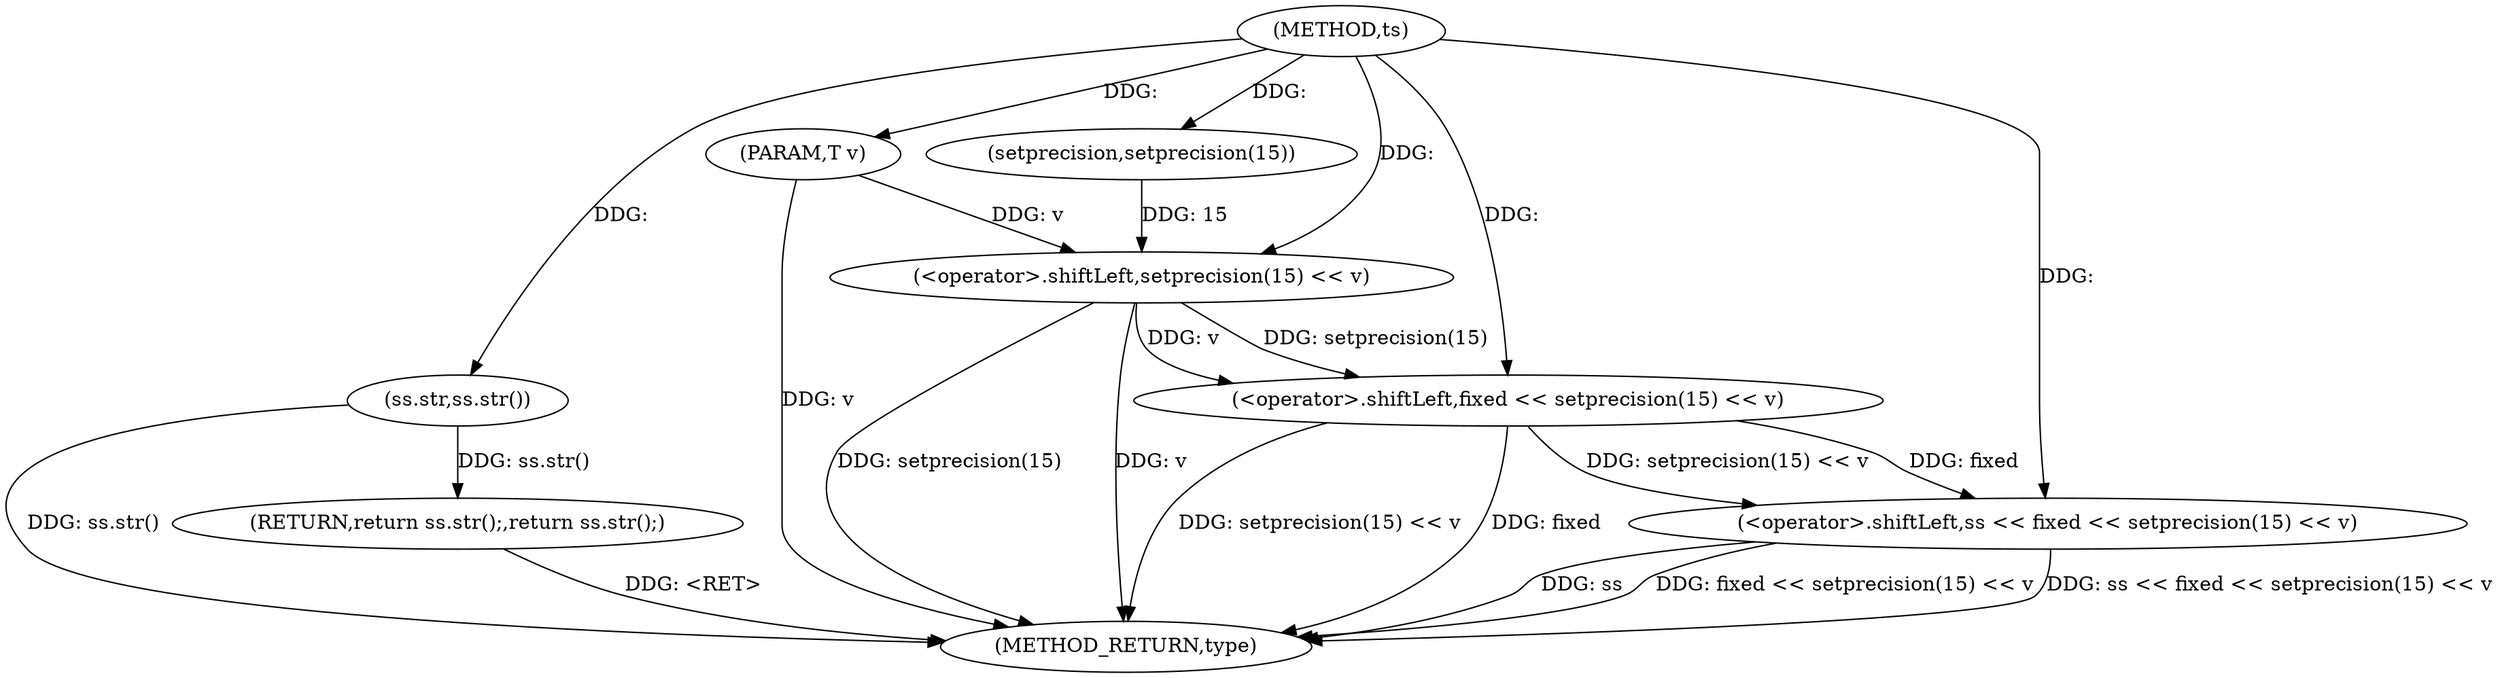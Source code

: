 digraph "ts" {  
"1000487" [label = "(METHOD,ts)" ]
"1000501" [label = "(METHOD_RETURN,type)" ]
"1000488" [label = "(PARAM,T v)" ]
"1000491" [label = "(<operator>.shiftLeft,ss << fixed << setprecision(15) << v)" ]
"1000499" [label = "(RETURN,return ss.str();,return ss.str();)" ]
"1000500" [label = "(ss.str,ss.str())" ]
"1000493" [label = "(<operator>.shiftLeft,fixed << setprecision(15) << v)" ]
"1000495" [label = "(<operator>.shiftLeft,setprecision(15) << v)" ]
"1000496" [label = "(setprecision,setprecision(15))" ]
  "1000499" -> "1000501"  [ label = "DDG: <RET>"] 
  "1000488" -> "1000501"  [ label = "DDG: v"] 
  "1000491" -> "1000501"  [ label = "DDG: ss"] 
  "1000495" -> "1000501"  [ label = "DDG: setprecision(15)"] 
  "1000495" -> "1000501"  [ label = "DDG: v"] 
  "1000493" -> "1000501"  [ label = "DDG: setprecision(15) << v"] 
  "1000491" -> "1000501"  [ label = "DDG: fixed << setprecision(15) << v"] 
  "1000491" -> "1000501"  [ label = "DDG: ss << fixed << setprecision(15) << v"] 
  "1000500" -> "1000501"  [ label = "DDG: ss.str()"] 
  "1000493" -> "1000501"  [ label = "DDG: fixed"] 
  "1000487" -> "1000488"  [ label = "DDG: "] 
  "1000500" -> "1000499"  [ label = "DDG: ss.str()"] 
  "1000487" -> "1000491"  [ label = "DDG: "] 
  "1000493" -> "1000491"  [ label = "DDG: setprecision(15) << v"] 
  "1000493" -> "1000491"  [ label = "DDG: fixed"] 
  "1000487" -> "1000500"  [ label = "DDG: "] 
  "1000487" -> "1000493"  [ label = "DDG: "] 
  "1000495" -> "1000493"  [ label = "DDG: setprecision(15)"] 
  "1000495" -> "1000493"  [ label = "DDG: v"] 
  "1000496" -> "1000495"  [ label = "DDG: 15"] 
  "1000488" -> "1000495"  [ label = "DDG: v"] 
  "1000487" -> "1000495"  [ label = "DDG: "] 
  "1000487" -> "1000496"  [ label = "DDG: "] 
}
